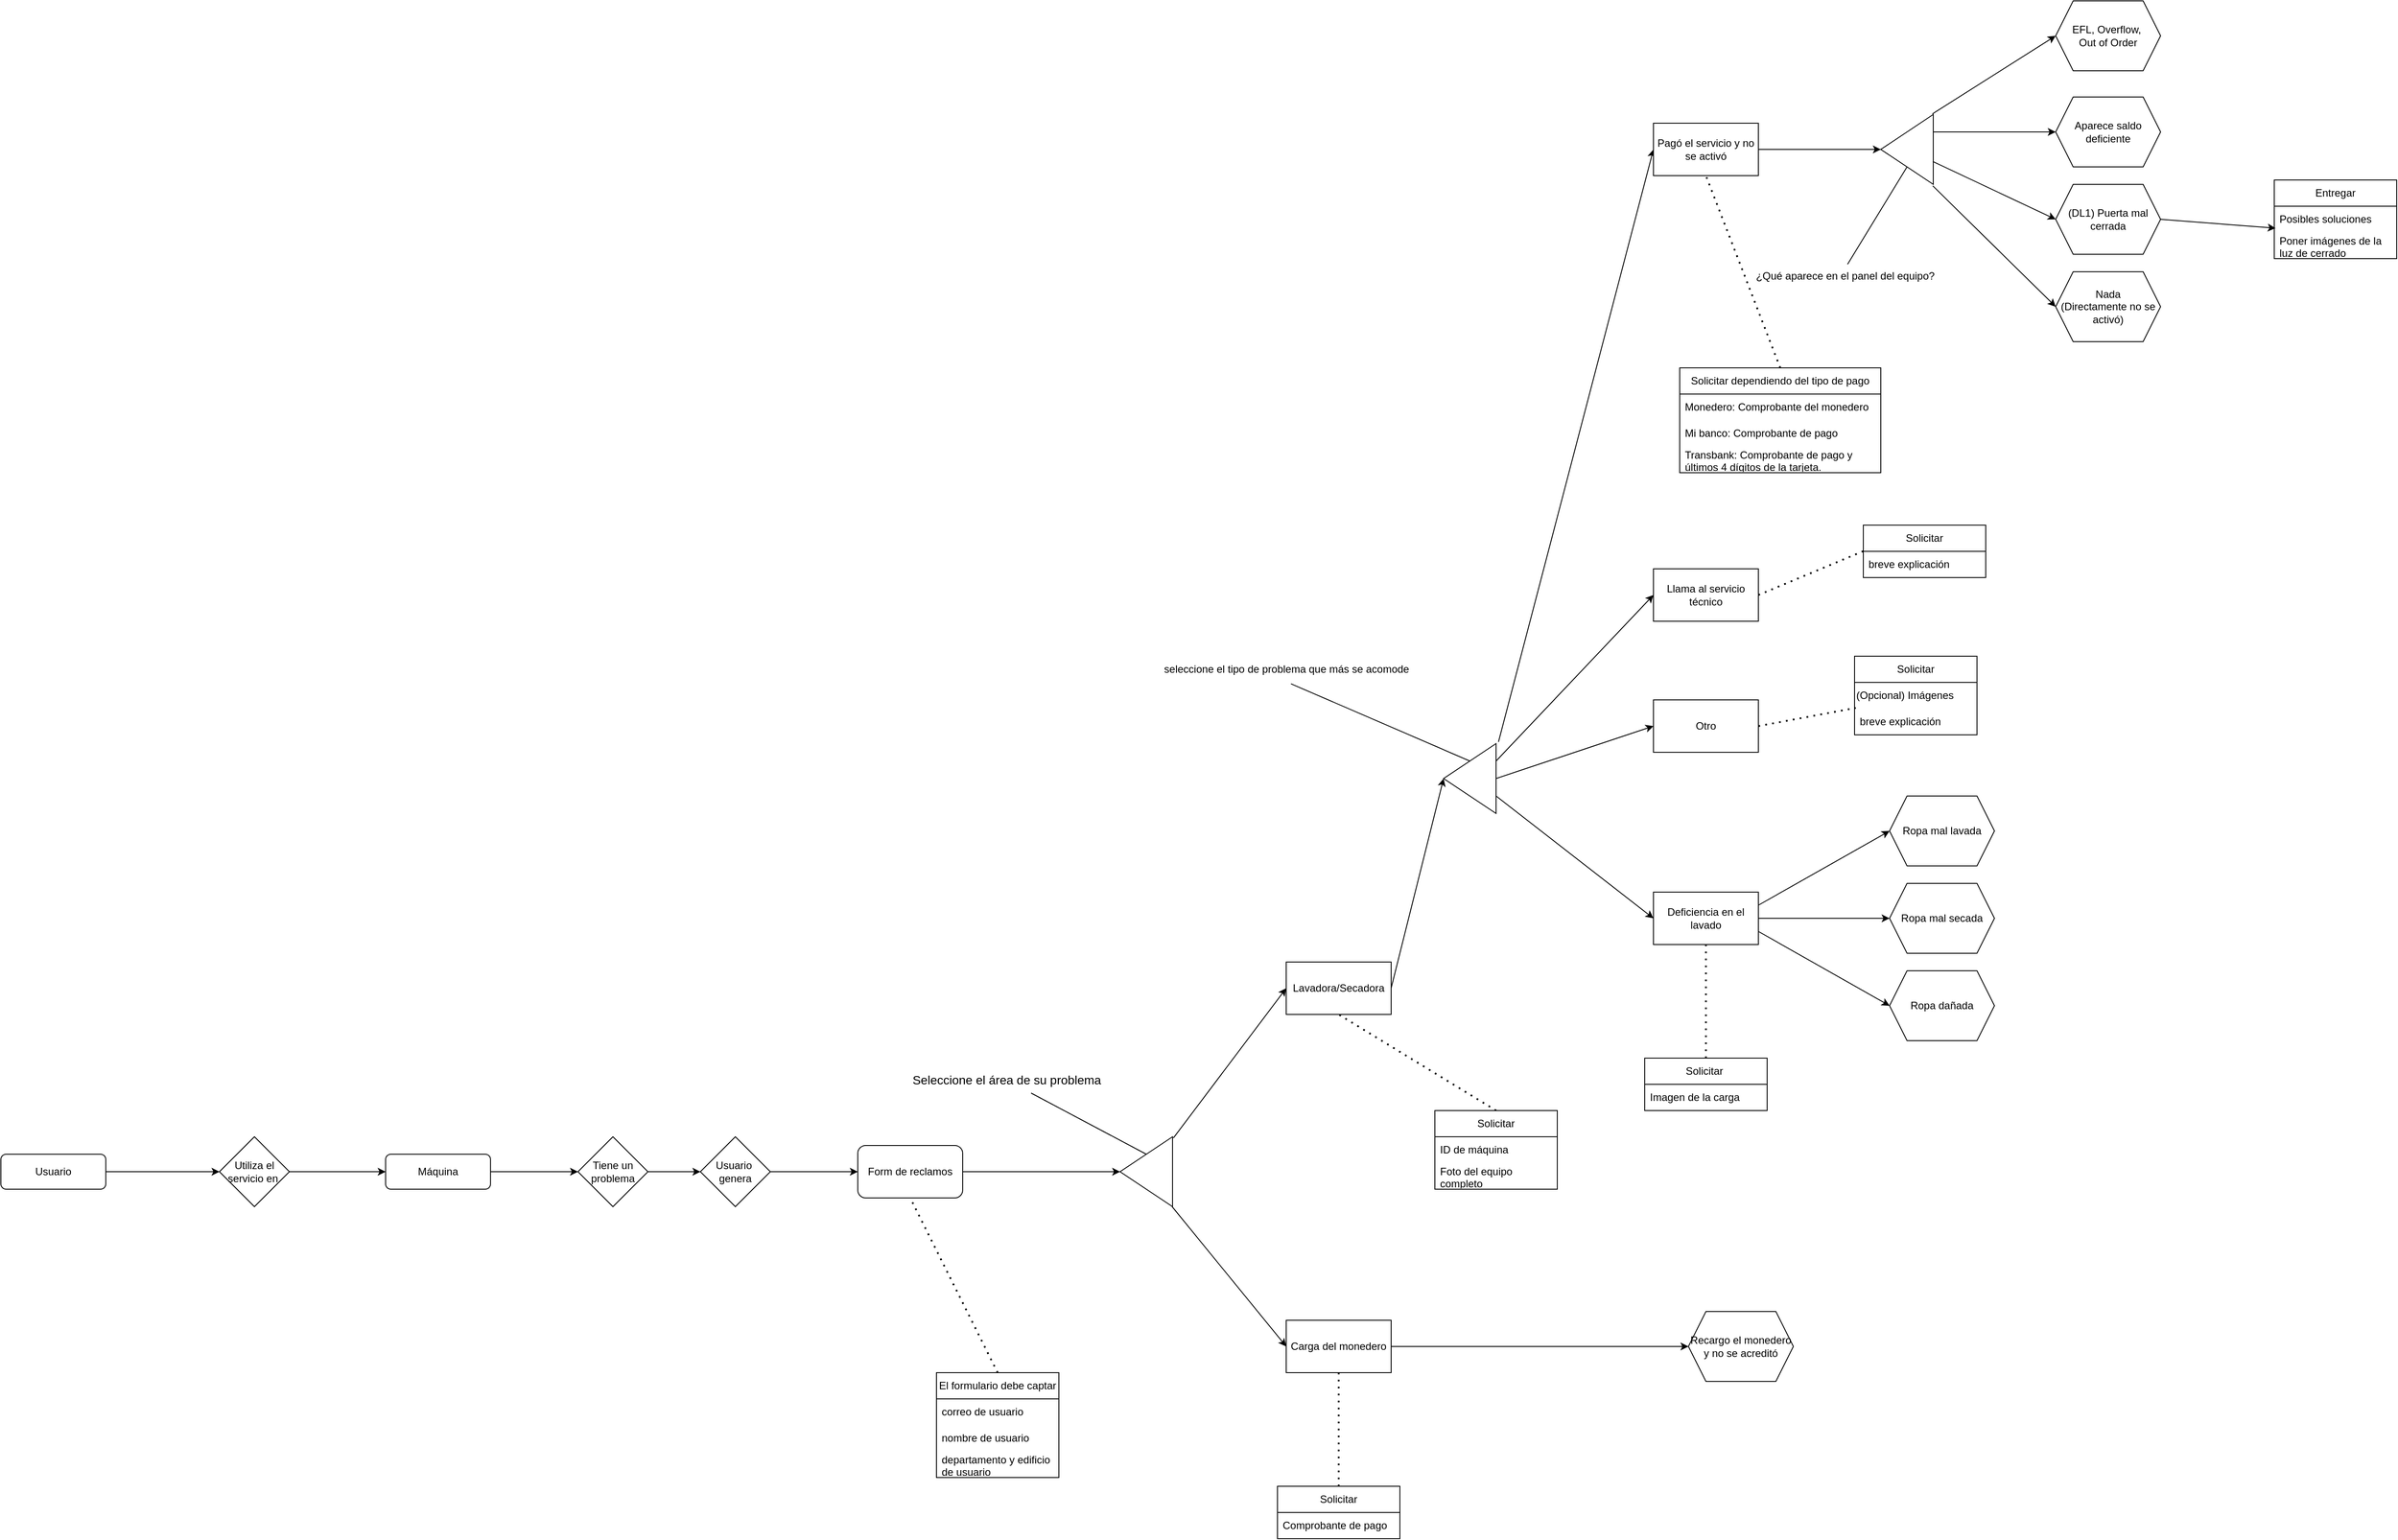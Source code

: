 <mxfile version="26.2.14">
  <diagram id="C5RBs43oDa-KdzZeNtuy" name="Page-1">
    <mxGraphModel dx="4583" dy="2933" grid="1" gridSize="10" guides="1" tooltips="1" connect="1" arrows="1" fold="1" page="1" pageScale="1" pageWidth="827" pageHeight="1169" math="0" shadow="0">
      <root>
        <mxCell id="WIyWlLk6GJQsqaUBKTNV-0" />
        <mxCell id="WIyWlLk6GJQsqaUBKTNV-1" parent="WIyWlLk6GJQsqaUBKTNV-0" />
        <mxCell id="WIyWlLk6GJQsqaUBKTNV-11" value="Usuario" style="rounded=1;whiteSpace=wrap;html=1;fontSize=12;glass=0;strokeWidth=1;shadow=0;" parent="WIyWlLk6GJQsqaUBKTNV-1" vertex="1">
          <mxGeometry x="-170" y="240" width="120" height="40" as="geometry" />
        </mxCell>
        <mxCell id="WIyWlLk6GJQsqaUBKTNV-12" value="Máquina" style="rounded=1;whiteSpace=wrap;html=1;fontSize=12;glass=0;strokeWidth=1;shadow=0;" parent="WIyWlLk6GJQsqaUBKTNV-1" vertex="1">
          <mxGeometry x="270" y="240" width="120" height="40" as="geometry" />
        </mxCell>
        <mxCell id="FrTbWwykCVP7QRdR1TdX-0" value="" style="endArrow=classic;html=1;rounded=0;exitX=1;exitY=0.5;exitDx=0;exitDy=0;entryX=0;entryY=0.5;entryDx=0;entryDy=0;" edge="1" parent="WIyWlLk6GJQsqaUBKTNV-1" source="WIyWlLk6GJQsqaUBKTNV-11" target="FrTbWwykCVP7QRdR1TdX-1">
          <mxGeometry width="50" height="50" relative="1" as="geometry">
            <mxPoint x="20" y="330" as="sourcePoint" />
            <mxPoint x="80" y="260" as="targetPoint" />
          </mxGeometry>
        </mxCell>
        <mxCell id="FrTbWwykCVP7QRdR1TdX-1" value="Utiliza el servicio en&amp;nbsp;" style="rhombus;whiteSpace=wrap;html=1;" vertex="1" parent="WIyWlLk6GJQsqaUBKTNV-1">
          <mxGeometry x="80" y="220" width="80" height="80" as="geometry" />
        </mxCell>
        <mxCell id="FrTbWwykCVP7QRdR1TdX-2" value="" style="endArrow=classic;html=1;rounded=0;entryX=0;entryY=0.5;entryDx=0;entryDy=0;exitX=1;exitY=0.5;exitDx=0;exitDy=0;" edge="1" parent="WIyWlLk6GJQsqaUBKTNV-1" source="FrTbWwykCVP7QRdR1TdX-1" target="WIyWlLk6GJQsqaUBKTNV-12">
          <mxGeometry width="50" height="50" relative="1" as="geometry">
            <mxPoint x="170" y="390" as="sourcePoint" />
            <mxPoint x="220" y="340" as="targetPoint" />
          </mxGeometry>
        </mxCell>
        <mxCell id="FrTbWwykCVP7QRdR1TdX-3" value="" style="endArrow=classic;html=1;rounded=0;exitX=1;exitY=0.5;exitDx=0;exitDy=0;" edge="1" parent="WIyWlLk6GJQsqaUBKTNV-1" source="WIyWlLk6GJQsqaUBKTNV-12" target="FrTbWwykCVP7QRdR1TdX-4">
          <mxGeometry width="50" height="50" relative="1" as="geometry">
            <mxPoint x="480" y="310" as="sourcePoint" />
            <mxPoint x="530" y="260" as="targetPoint" />
          </mxGeometry>
        </mxCell>
        <mxCell id="FrTbWwykCVP7QRdR1TdX-4" value="Tiene un problema" style="rhombus;whiteSpace=wrap;html=1;" vertex="1" parent="WIyWlLk6GJQsqaUBKTNV-1">
          <mxGeometry x="490" y="220" width="80" height="80" as="geometry" />
        </mxCell>
        <mxCell id="FrTbWwykCVP7QRdR1TdX-5" value="" style="endArrow=classic;html=1;rounded=0;exitX=1;exitY=0.5;exitDx=0;exitDy=0;entryX=0;entryY=0.5;entryDx=0;entryDy=0;" edge="1" parent="WIyWlLk6GJQsqaUBKTNV-1" source="FrTbWwykCVP7QRdR1TdX-4" target="FrTbWwykCVP7QRdR1TdX-6">
          <mxGeometry width="50" height="50" relative="1" as="geometry">
            <mxPoint x="690" y="320" as="sourcePoint" />
            <mxPoint x="660" y="260" as="targetPoint" />
          </mxGeometry>
        </mxCell>
        <mxCell id="FrTbWwykCVP7QRdR1TdX-6" value="Usuario&amp;nbsp;&lt;br&gt;genera" style="rhombus;whiteSpace=wrap;html=1;" vertex="1" parent="WIyWlLk6GJQsqaUBKTNV-1">
          <mxGeometry x="630" y="220" width="80" height="80" as="geometry" />
        </mxCell>
        <mxCell id="FrTbWwykCVP7QRdR1TdX-7" value="Form de reclamos" style="rounded=1;whiteSpace=wrap;html=1;" vertex="1" parent="WIyWlLk6GJQsqaUBKTNV-1">
          <mxGeometry x="810" y="230" width="120" height="60" as="geometry" />
        </mxCell>
        <mxCell id="FrTbWwykCVP7QRdR1TdX-8" value="" style="endArrow=classic;html=1;rounded=0;entryX=0;entryY=0.5;entryDx=0;entryDy=0;exitX=1;exitY=0.5;exitDx=0;exitDy=0;" edge="1" parent="WIyWlLk6GJQsqaUBKTNV-1" source="FrTbWwykCVP7QRdR1TdX-6" target="FrTbWwykCVP7QRdR1TdX-7">
          <mxGeometry width="50" height="50" relative="1" as="geometry">
            <mxPoint x="680" y="400" as="sourcePoint" />
            <mxPoint x="730" y="350" as="targetPoint" />
          </mxGeometry>
        </mxCell>
        <mxCell id="FrTbWwykCVP7QRdR1TdX-11" value="" style="triangle;whiteSpace=wrap;html=1;rotation=-180;" vertex="1" parent="WIyWlLk6GJQsqaUBKTNV-1">
          <mxGeometry x="1480" y="-230" width="60" height="80" as="geometry" />
        </mxCell>
        <mxCell id="FrTbWwykCVP7QRdR1TdX-12" value="" style="endArrow=classic;html=1;rounded=0;exitX=1;exitY=0.5;exitDx=0;exitDy=0;entryX=1;entryY=0.5;entryDx=0;entryDy=0;" edge="1" parent="WIyWlLk6GJQsqaUBKTNV-1" source="FrTbWwykCVP7QRdR1TdX-7" target="FrTbWwykCVP7QRdR1TdX-43">
          <mxGeometry width="50" height="50" relative="1" as="geometry">
            <mxPoint x="880" y="390" as="sourcePoint" />
            <mxPoint x="1090" y="260" as="targetPoint" />
          </mxGeometry>
        </mxCell>
        <mxCell id="FrTbWwykCVP7QRdR1TdX-13" value="" style="endArrow=classic;html=1;rounded=0;exitX=-0.046;exitY=1.024;exitDx=0;exitDy=0;exitPerimeter=0;entryX=0;entryY=0.5;entryDx=0;entryDy=0;" edge="1" parent="WIyWlLk6GJQsqaUBKTNV-1" source="FrTbWwykCVP7QRdR1TdX-11" target="FrTbWwykCVP7QRdR1TdX-14">
          <mxGeometry width="50" height="50" relative="1" as="geometry">
            <mxPoint x="1570" y="-250" as="sourcePoint" />
            <mxPoint x="1740" y="-500" as="targetPoint" />
          </mxGeometry>
        </mxCell>
        <mxCell id="FrTbWwykCVP7QRdR1TdX-14" value="Pagó el servicio y no se activó" style="rounded=0;whiteSpace=wrap;html=1;" vertex="1" parent="WIyWlLk6GJQsqaUBKTNV-1">
          <mxGeometry x="1720" y="-940" width="120" height="60" as="geometry" />
        </mxCell>
        <mxCell id="FrTbWwykCVP7QRdR1TdX-15" value="Carga del monedero" style="rounded=0;whiteSpace=wrap;html=1;" vertex="1" parent="WIyWlLk6GJQsqaUBKTNV-1">
          <mxGeometry x="1300" y="430" width="120" height="60" as="geometry" />
        </mxCell>
        <mxCell id="FrTbWwykCVP7QRdR1TdX-16" value="Llama al servicio técnico" style="rounded=0;whiteSpace=wrap;html=1;" vertex="1" parent="WIyWlLk6GJQsqaUBKTNV-1">
          <mxGeometry x="1720" y="-430" width="120" height="60" as="geometry" />
        </mxCell>
        <mxCell id="FrTbWwykCVP7QRdR1TdX-17" value="Deficiencia en el lavado" style="rounded=0;whiteSpace=wrap;html=1;" vertex="1" parent="WIyWlLk6GJQsqaUBKTNV-1">
          <mxGeometry x="1720" y="-60" width="120" height="60" as="geometry" />
        </mxCell>
        <mxCell id="FrTbWwykCVP7QRdR1TdX-20" value="" style="endArrow=classic;html=1;rounded=0;exitX=0;exitY=0.25;exitDx=0;exitDy=0;entryX=0;entryY=0.5;entryDx=0;entryDy=0;" edge="1" parent="WIyWlLk6GJQsqaUBKTNV-1" source="FrTbWwykCVP7QRdR1TdX-11" target="FrTbWwykCVP7QRdR1TdX-17">
          <mxGeometry width="50" height="50" relative="1" as="geometry">
            <mxPoint x="1610" y="-90" as="sourcePoint" />
            <mxPoint x="1660" y="-140" as="targetPoint" />
          </mxGeometry>
        </mxCell>
        <mxCell id="FrTbWwykCVP7QRdR1TdX-21" value="" style="endArrow=classic;html=1;rounded=0;exitX=0;exitY=0.75;exitDx=0;exitDy=0;entryX=0;entryY=0.5;entryDx=0;entryDy=0;" edge="1" parent="WIyWlLk6GJQsqaUBKTNV-1" source="FrTbWwykCVP7QRdR1TdX-11" target="FrTbWwykCVP7QRdR1TdX-16">
          <mxGeometry width="50" height="50" relative="1" as="geometry">
            <mxPoint x="1560" y="-170" as="sourcePoint" />
            <mxPoint x="1610" y="-220" as="targetPoint" />
          </mxGeometry>
        </mxCell>
        <mxCell id="FrTbWwykCVP7QRdR1TdX-22" value="" style="endArrow=classic;html=1;rounded=0;exitX=0.008;exitY=0;exitDx=0;exitDy=0;entryX=0;entryY=0.5;entryDx=0;entryDy=0;exitPerimeter=0;" edge="1" parent="WIyWlLk6GJQsqaUBKTNV-1" source="FrTbWwykCVP7QRdR1TdX-43" target="FrTbWwykCVP7QRdR1TdX-15">
          <mxGeometry width="50" height="50" relative="1" as="geometry">
            <mxPoint x="1550" y="-150" as="sourcePoint" />
            <mxPoint x="1600" y="-200" as="targetPoint" />
          </mxGeometry>
        </mxCell>
        <mxCell id="FrTbWwykCVP7QRdR1TdX-24" value="EFL, Overflow,&amp;nbsp;&lt;div&gt;Out of Order&lt;/div&gt;" style="shape=hexagon;perimeter=hexagonPerimeter2;whiteSpace=wrap;html=1;fixedSize=1;" vertex="1" parent="WIyWlLk6GJQsqaUBKTNV-1">
          <mxGeometry x="2180" y="-1080" width="120" height="80" as="geometry" />
        </mxCell>
        <mxCell id="FrTbWwykCVP7QRdR1TdX-25" value="" style="endArrow=classic;html=1;rounded=0;exitX=1;exitY=0.5;exitDx=0;exitDy=0;" edge="1" parent="WIyWlLk6GJQsqaUBKTNV-1" source="FrTbWwykCVP7QRdR1TdX-14">
          <mxGeometry width="50" height="50" relative="1" as="geometry">
            <mxPoint x="1990" y="-860" as="sourcePoint" />
            <mxPoint x="1980" y="-910" as="targetPoint" />
          </mxGeometry>
        </mxCell>
        <mxCell id="FrTbWwykCVP7QRdR1TdX-26" value="" style="triangle;whiteSpace=wrap;html=1;rotation=-180;direction=east;" vertex="1" parent="WIyWlLk6GJQsqaUBKTNV-1">
          <mxGeometry x="1980" y="-950" width="60" height="80" as="geometry" />
        </mxCell>
        <mxCell id="FrTbWwykCVP7QRdR1TdX-27" value="" style="endArrow=classic;html=1;rounded=0;exitX=0.017;exitY=1.008;exitDx=0;exitDy=0;exitPerimeter=0;entryX=0;entryY=0.5;entryDx=0;entryDy=0;" edge="1" parent="WIyWlLk6GJQsqaUBKTNV-1" source="FrTbWwykCVP7QRdR1TdX-26" target="FrTbWwykCVP7QRdR1TdX-24">
          <mxGeometry width="50" height="50" relative="1" as="geometry">
            <mxPoint x="2140" y="-820" as="sourcePoint" />
            <mxPoint x="2190" y="-870" as="targetPoint" />
          </mxGeometry>
        </mxCell>
        <mxCell id="FrTbWwykCVP7QRdR1TdX-28" value="Aparece saldo deficiente" style="shape=hexagon;perimeter=hexagonPerimeter2;whiteSpace=wrap;html=1;fixedSize=1;" vertex="1" parent="WIyWlLk6GJQsqaUBKTNV-1">
          <mxGeometry x="2180" y="-970" width="120" height="80" as="geometry" />
        </mxCell>
        <mxCell id="FrTbWwykCVP7QRdR1TdX-29" value="" style="endArrow=classic;html=1;rounded=0;exitX=0;exitY=0.75;exitDx=0;exitDy=0;entryX=0;entryY=0.5;entryDx=0;entryDy=0;" edge="1" parent="WIyWlLk6GJQsqaUBKTNV-1" source="FrTbWwykCVP7QRdR1TdX-26" target="FrTbWwykCVP7QRdR1TdX-28">
          <mxGeometry width="50" height="50" relative="1" as="geometry">
            <mxPoint x="2120" y="-790" as="sourcePoint" />
            <mxPoint x="2170" y="-840" as="targetPoint" />
          </mxGeometry>
        </mxCell>
        <mxCell id="FrTbWwykCVP7QRdR1TdX-30" value="Nada&lt;br&gt;(Directamente no se activó)" style="shape=hexagon;perimeter=hexagonPerimeter2;whiteSpace=wrap;html=1;fixedSize=1;" vertex="1" parent="WIyWlLk6GJQsqaUBKTNV-1">
          <mxGeometry x="2180" y="-770" width="120" height="80" as="geometry" />
        </mxCell>
        <mxCell id="FrTbWwykCVP7QRdR1TdX-31" value="" style="endArrow=classic;html=1;rounded=0;entryX=0;entryY=0.5;entryDx=0;entryDy=0;exitX=0.009;exitY=-0.021;exitDx=0;exitDy=0;exitPerimeter=0;" edge="1" parent="WIyWlLk6GJQsqaUBKTNV-1" source="FrTbWwykCVP7QRdR1TdX-26" target="FrTbWwykCVP7QRdR1TdX-30">
          <mxGeometry width="50" height="50" relative="1" as="geometry">
            <mxPoint x="2160" y="-670" as="sourcePoint" />
            <mxPoint x="2210" y="-720" as="targetPoint" />
          </mxGeometry>
        </mxCell>
        <mxCell id="FrTbWwykCVP7QRdR1TdX-32" value="(DL1) Puerta mal cerrada" style="shape=hexagon;perimeter=hexagonPerimeter2;whiteSpace=wrap;html=1;fixedSize=1;" vertex="1" parent="WIyWlLk6GJQsqaUBKTNV-1">
          <mxGeometry x="2180" y="-870" width="120" height="80" as="geometry" />
        </mxCell>
        <mxCell id="FrTbWwykCVP7QRdR1TdX-33" value="" style="endArrow=classic;html=1;rounded=0;exitX=0.009;exitY=0.327;exitDx=0;exitDy=0;exitPerimeter=0;entryX=0;entryY=0.5;entryDx=0;entryDy=0;" edge="1" parent="WIyWlLk6GJQsqaUBKTNV-1" source="FrTbWwykCVP7QRdR1TdX-26" target="FrTbWwykCVP7QRdR1TdX-32">
          <mxGeometry width="50" height="50" relative="1" as="geometry">
            <mxPoint x="2470" y="-790" as="sourcePoint" />
            <mxPoint x="2520" y="-840" as="targetPoint" />
          </mxGeometry>
        </mxCell>
        <mxCell id="FrTbWwykCVP7QRdR1TdX-34" value="¿Qué aparece en el panel del equipo?" style="text;html=1;align=center;verticalAlign=middle;resizable=0;points=[];autosize=1;strokeColor=none;fillColor=none;" vertex="1" parent="WIyWlLk6GJQsqaUBKTNV-1">
          <mxGeometry x="1824" y="-780" width="230" height="30" as="geometry" />
        </mxCell>
        <mxCell id="FrTbWwykCVP7QRdR1TdX-35" value="" style="endArrow=none;html=1;rounded=0;entryX=0.5;entryY=0;entryDx=0;entryDy=0;exitX=0.513;exitY=0.049;exitDx=0;exitDy=0;exitPerimeter=0;" edge="1" parent="WIyWlLk6GJQsqaUBKTNV-1" source="FrTbWwykCVP7QRdR1TdX-34" target="FrTbWwykCVP7QRdR1TdX-26">
          <mxGeometry width="50" height="50" relative="1" as="geometry">
            <mxPoint x="1920" y="-780" as="sourcePoint" />
            <mxPoint x="1970" y="-830" as="targetPoint" />
          </mxGeometry>
        </mxCell>
        <mxCell id="FrTbWwykCVP7QRdR1TdX-43" value="" style="triangle;whiteSpace=wrap;html=1;rotation=-180;" vertex="1" parent="WIyWlLk6GJQsqaUBKTNV-1">
          <mxGeometry x="1110" y="220" width="60" height="80" as="geometry" />
        </mxCell>
        <mxCell id="FrTbWwykCVP7QRdR1TdX-47" value="&lt;font style=&quot;font-size: 14px;&quot;&gt;Seleccione el área de su problema&lt;/font&gt;" style="text;html=1;align=center;verticalAlign=middle;resizable=0;points=[];autosize=1;strokeColor=none;fillColor=none;" vertex="1" parent="WIyWlLk6GJQsqaUBKTNV-1">
          <mxGeometry x="860" y="140" width="240" height="30" as="geometry" />
        </mxCell>
        <mxCell id="FrTbWwykCVP7QRdR1TdX-48" value="" style="endArrow=none;html=1;rounded=0;entryX=0.5;entryY=1;entryDx=0;entryDy=0;" edge="1" parent="WIyWlLk6GJQsqaUBKTNV-1" source="FrTbWwykCVP7QRdR1TdX-47" target="FrTbWwykCVP7QRdR1TdX-43">
          <mxGeometry width="50" height="50" relative="1" as="geometry">
            <mxPoint x="1140" y="390" as="sourcePoint" />
            <mxPoint x="1190" y="340" as="targetPoint" />
          </mxGeometry>
        </mxCell>
        <mxCell id="FrTbWwykCVP7QRdR1TdX-54" value="Recargo el monedero y no se acreditó" style="shape=hexagon;perimeter=hexagonPerimeter2;whiteSpace=wrap;html=1;fixedSize=1;" vertex="1" parent="WIyWlLk6GJQsqaUBKTNV-1">
          <mxGeometry x="1760" y="420" width="120" height="80" as="geometry" />
        </mxCell>
        <mxCell id="FrTbWwykCVP7QRdR1TdX-55" value="" style="endArrow=classic;html=1;rounded=0;entryX=0;entryY=0.5;entryDx=0;entryDy=0;exitX=1;exitY=0.5;exitDx=0;exitDy=0;" edge="1" parent="WIyWlLk6GJQsqaUBKTNV-1" source="FrTbWwykCVP7QRdR1TdX-15" target="FrTbWwykCVP7QRdR1TdX-54">
          <mxGeometry width="50" height="50" relative="1" as="geometry">
            <mxPoint x="1490" y="520" as="sourcePoint" />
            <mxPoint x="1620" y="680" as="targetPoint" />
          </mxGeometry>
        </mxCell>
        <mxCell id="FrTbWwykCVP7QRdR1TdX-57" value="Lavadora/Secadora" style="rounded=0;whiteSpace=wrap;html=1;" vertex="1" parent="WIyWlLk6GJQsqaUBKTNV-1">
          <mxGeometry x="1300" y="20" width="120" height="60" as="geometry" />
        </mxCell>
        <mxCell id="FrTbWwykCVP7QRdR1TdX-58" value="" style="endArrow=classic;html=1;rounded=0;exitX=-0.016;exitY=0.982;exitDx=0;exitDy=0;exitPerimeter=0;entryX=0;entryY=0.5;entryDx=0;entryDy=0;" edge="1" parent="WIyWlLk6GJQsqaUBKTNV-1" source="FrTbWwykCVP7QRdR1TdX-43" target="FrTbWwykCVP7QRdR1TdX-57">
          <mxGeometry width="50" height="50" relative="1" as="geometry">
            <mxPoint x="1870" y="-60" as="sourcePoint" />
            <mxPoint x="1920" y="-110" as="targetPoint" />
          </mxGeometry>
        </mxCell>
        <mxCell id="FrTbWwykCVP7QRdR1TdX-59" value="" style="endArrow=classic;html=1;rounded=0;exitX=1;exitY=0.5;exitDx=0;exitDy=0;entryX=1;entryY=0.5;entryDx=0;entryDy=0;" edge="1" parent="WIyWlLk6GJQsqaUBKTNV-1" source="FrTbWwykCVP7QRdR1TdX-57" target="FrTbWwykCVP7QRdR1TdX-11">
          <mxGeometry width="50" height="50" relative="1" as="geometry">
            <mxPoint x="1870" y="-60" as="sourcePoint" />
            <mxPoint x="1920" y="-110" as="targetPoint" />
          </mxGeometry>
        </mxCell>
        <mxCell id="FrTbWwykCVP7QRdR1TdX-64" value="Solicitar dependiendo del tipo de pago" style="swimlane;fontStyle=0;childLayout=stackLayout;horizontal=1;startSize=30;horizontalStack=0;resizeParent=1;resizeParentMax=0;resizeLast=0;collapsible=1;marginBottom=0;whiteSpace=wrap;html=1;" vertex="1" parent="WIyWlLk6GJQsqaUBKTNV-1">
          <mxGeometry x="1750" y="-660" width="230" height="120" as="geometry" />
        </mxCell>
        <mxCell id="FrTbWwykCVP7QRdR1TdX-65" value="Monedero: Comprobante del monedero" style="text;strokeColor=none;fillColor=none;align=left;verticalAlign=middle;spacingLeft=4;spacingRight=4;overflow=hidden;points=[[0,0.5],[1,0.5]];portConstraint=eastwest;rotatable=0;whiteSpace=wrap;html=1;" vertex="1" parent="FrTbWwykCVP7QRdR1TdX-64">
          <mxGeometry y="30" width="230" height="30" as="geometry" />
        </mxCell>
        <mxCell id="FrTbWwykCVP7QRdR1TdX-66" value="Mi banco: Comprobante de pago" style="text;strokeColor=none;fillColor=none;align=left;verticalAlign=middle;spacingLeft=4;spacingRight=4;overflow=hidden;points=[[0,0.5],[1,0.5]];portConstraint=eastwest;rotatable=0;whiteSpace=wrap;html=1;" vertex="1" parent="FrTbWwykCVP7QRdR1TdX-64">
          <mxGeometry y="60" width="230" height="30" as="geometry" />
        </mxCell>
        <mxCell id="FrTbWwykCVP7QRdR1TdX-67" value="Transbank: Comprobante de pago y últimos 4 dígitos de la tarjeta." style="text;strokeColor=none;fillColor=none;align=left;verticalAlign=middle;spacingLeft=4;spacingRight=4;overflow=hidden;points=[[0,0.5],[1,0.5]];portConstraint=eastwest;rotatable=0;whiteSpace=wrap;html=1;" vertex="1" parent="FrTbWwykCVP7QRdR1TdX-64">
          <mxGeometry y="90" width="230" height="30" as="geometry" />
        </mxCell>
        <mxCell id="FrTbWwykCVP7QRdR1TdX-68" value="" style="endArrow=none;dashed=1;html=1;dashPattern=1 3;strokeWidth=2;rounded=0;entryX=0.5;entryY=1;entryDx=0;entryDy=0;exitX=0.5;exitY=0;exitDx=0;exitDy=0;" edge="1" parent="WIyWlLk6GJQsqaUBKTNV-1" source="FrTbWwykCVP7QRdR1TdX-64" target="FrTbWwykCVP7QRdR1TdX-14">
          <mxGeometry width="50" height="50" relative="1" as="geometry">
            <mxPoint x="1790" y="-670" as="sourcePoint" />
            <mxPoint x="1840" y="-720" as="targetPoint" />
          </mxGeometry>
        </mxCell>
        <mxCell id="FrTbWwykCVP7QRdR1TdX-69" value="Solicitar" style="swimlane;fontStyle=0;childLayout=stackLayout;horizontal=1;startSize=30;horizontalStack=0;resizeParent=1;resizeParentMax=0;resizeLast=0;collapsible=1;marginBottom=0;whiteSpace=wrap;html=1;" vertex="1" parent="WIyWlLk6GJQsqaUBKTNV-1">
          <mxGeometry x="1470" y="190" width="140" height="90" as="geometry" />
        </mxCell>
        <mxCell id="FrTbWwykCVP7QRdR1TdX-70" value="ID de máquina" style="text;strokeColor=none;fillColor=none;align=left;verticalAlign=middle;spacingLeft=4;spacingRight=4;overflow=hidden;points=[[0,0.5],[1,0.5]];portConstraint=eastwest;rotatable=0;whiteSpace=wrap;html=1;" vertex="1" parent="FrTbWwykCVP7QRdR1TdX-69">
          <mxGeometry y="30" width="140" height="30" as="geometry" />
        </mxCell>
        <mxCell id="FrTbWwykCVP7QRdR1TdX-71" value="Foto del equipo completo" style="text;strokeColor=none;fillColor=none;align=left;verticalAlign=middle;spacingLeft=4;spacingRight=4;overflow=hidden;points=[[0,0.5],[1,0.5]];portConstraint=eastwest;rotatable=0;whiteSpace=wrap;html=1;" vertex="1" parent="FrTbWwykCVP7QRdR1TdX-69">
          <mxGeometry y="60" width="140" height="30" as="geometry" />
        </mxCell>
        <mxCell id="FrTbWwykCVP7QRdR1TdX-73" value="" style="endArrow=none;dashed=1;html=1;dashPattern=1 3;strokeWidth=2;rounded=0;entryX=0.5;entryY=1;entryDx=0;entryDy=0;exitX=0.5;exitY=0;exitDx=0;exitDy=0;" edge="1" parent="WIyWlLk6GJQsqaUBKTNV-1" source="FrTbWwykCVP7QRdR1TdX-69" target="FrTbWwykCVP7QRdR1TdX-57">
          <mxGeometry width="50" height="50" relative="1" as="geometry">
            <mxPoint x="1340" y="230" as="sourcePoint" />
            <mxPoint x="1390" y="180" as="targetPoint" />
          </mxGeometry>
        </mxCell>
        <mxCell id="FrTbWwykCVP7QRdR1TdX-74" value="El formulario debe captar" style="swimlane;fontStyle=0;childLayout=stackLayout;horizontal=1;startSize=30;horizontalStack=0;resizeParent=1;resizeParentMax=0;resizeLast=0;collapsible=1;marginBottom=0;whiteSpace=wrap;html=1;" vertex="1" parent="WIyWlLk6GJQsqaUBKTNV-1">
          <mxGeometry x="900" y="490" width="140" height="120" as="geometry" />
        </mxCell>
        <mxCell id="FrTbWwykCVP7QRdR1TdX-75" value="correo de usuario" style="text;strokeColor=none;fillColor=none;align=left;verticalAlign=middle;spacingLeft=4;spacingRight=4;overflow=hidden;points=[[0,0.5],[1,0.5]];portConstraint=eastwest;rotatable=0;whiteSpace=wrap;html=1;" vertex="1" parent="FrTbWwykCVP7QRdR1TdX-74">
          <mxGeometry y="30" width="140" height="30" as="geometry" />
        </mxCell>
        <mxCell id="FrTbWwykCVP7QRdR1TdX-76" value="nombre de usuario" style="text;strokeColor=none;fillColor=none;align=left;verticalAlign=middle;spacingLeft=4;spacingRight=4;overflow=hidden;points=[[0,0.5],[1,0.5]];portConstraint=eastwest;rotatable=0;whiteSpace=wrap;html=1;" vertex="1" parent="FrTbWwykCVP7QRdR1TdX-74">
          <mxGeometry y="60" width="140" height="30" as="geometry" />
        </mxCell>
        <mxCell id="FrTbWwykCVP7QRdR1TdX-77" value="departamento y edificio de usuario" style="text;strokeColor=none;fillColor=none;align=left;verticalAlign=middle;spacingLeft=4;spacingRight=4;overflow=hidden;points=[[0,0.5],[1,0.5]];portConstraint=eastwest;rotatable=0;whiteSpace=wrap;html=1;" vertex="1" parent="FrTbWwykCVP7QRdR1TdX-74">
          <mxGeometry y="90" width="140" height="30" as="geometry" />
        </mxCell>
        <mxCell id="FrTbWwykCVP7QRdR1TdX-78" value="" style="endArrow=none;dashed=1;html=1;dashPattern=1 3;strokeWidth=2;rounded=0;entryX=0.5;entryY=1;entryDx=0;entryDy=0;exitX=0.5;exitY=0;exitDx=0;exitDy=0;" edge="1" parent="WIyWlLk6GJQsqaUBKTNV-1" source="FrTbWwykCVP7QRdR1TdX-74" target="FrTbWwykCVP7QRdR1TdX-7">
          <mxGeometry width="50" height="50" relative="1" as="geometry">
            <mxPoint x="940" y="450" as="sourcePoint" />
            <mxPoint x="990" y="400" as="targetPoint" />
          </mxGeometry>
        </mxCell>
        <mxCell id="FrTbWwykCVP7QRdR1TdX-79" value="Solicitar" style="swimlane;fontStyle=0;childLayout=stackLayout;horizontal=1;startSize=30;horizontalStack=0;resizeParent=1;resizeParentMax=0;resizeLast=0;collapsible=1;marginBottom=0;whiteSpace=wrap;html=1;" vertex="1" parent="WIyWlLk6GJQsqaUBKTNV-1">
          <mxGeometry x="1960" y="-480" width="140" height="60" as="geometry" />
        </mxCell>
        <mxCell id="FrTbWwykCVP7QRdR1TdX-80" value="breve explicación" style="text;strokeColor=none;fillColor=none;align=left;verticalAlign=middle;spacingLeft=4;spacingRight=4;overflow=hidden;points=[[0,0.5],[1,0.5]];portConstraint=eastwest;rotatable=0;whiteSpace=wrap;html=1;" vertex="1" parent="FrTbWwykCVP7QRdR1TdX-79">
          <mxGeometry y="30" width="140" height="30" as="geometry" />
        </mxCell>
        <mxCell id="FrTbWwykCVP7QRdR1TdX-83" value="" style="endArrow=none;dashed=1;html=1;dashPattern=1 3;strokeWidth=2;rounded=0;entryX=0.01;entryY=-0.027;entryDx=0;entryDy=0;entryPerimeter=0;exitX=1;exitY=0.5;exitDx=0;exitDy=0;" edge="1" parent="WIyWlLk6GJQsqaUBKTNV-1" source="FrTbWwykCVP7QRdR1TdX-16" target="FrTbWwykCVP7QRdR1TdX-80">
          <mxGeometry width="50" height="50" relative="1" as="geometry">
            <mxPoint x="1920" y="-190" as="sourcePoint" />
            <mxPoint x="1970" y="-240" as="targetPoint" />
          </mxGeometry>
        </mxCell>
        <mxCell id="FrTbWwykCVP7QRdR1TdX-84" value="Ropa mal lavada" style="shape=hexagon;perimeter=hexagonPerimeter2;whiteSpace=wrap;html=1;fixedSize=1;" vertex="1" parent="WIyWlLk6GJQsqaUBKTNV-1">
          <mxGeometry x="1990" y="-170" width="120" height="80" as="geometry" />
        </mxCell>
        <mxCell id="FrTbWwykCVP7QRdR1TdX-85" value="Ropa mal secada" style="shape=hexagon;perimeter=hexagonPerimeter2;whiteSpace=wrap;html=1;fixedSize=1;" vertex="1" parent="WIyWlLk6GJQsqaUBKTNV-1">
          <mxGeometry x="1990" y="-70" width="120" height="80" as="geometry" />
        </mxCell>
        <mxCell id="FrTbWwykCVP7QRdR1TdX-86" value="Ropa dañada" style="shape=hexagon;perimeter=hexagonPerimeter2;whiteSpace=wrap;html=1;fixedSize=1;" vertex="1" parent="WIyWlLk6GJQsqaUBKTNV-1">
          <mxGeometry x="1990" y="30" width="120" height="80" as="geometry" />
        </mxCell>
        <mxCell id="FrTbWwykCVP7QRdR1TdX-87" value="" style="endArrow=classic;html=1;rounded=0;entryX=0;entryY=0.5;entryDx=0;entryDy=0;exitX=1;exitY=0.25;exitDx=0;exitDy=0;" edge="1" parent="WIyWlLk6GJQsqaUBKTNV-1" source="FrTbWwykCVP7QRdR1TdX-17" target="FrTbWwykCVP7QRdR1TdX-84">
          <mxGeometry width="50" height="50" relative="1" as="geometry">
            <mxPoint x="2110" y="120" as="sourcePoint" />
            <mxPoint x="2160" y="70" as="targetPoint" />
          </mxGeometry>
        </mxCell>
        <mxCell id="FrTbWwykCVP7QRdR1TdX-88" value="" style="endArrow=classic;html=1;rounded=0;entryX=0;entryY=0.5;entryDx=0;entryDy=0;exitX=1;exitY=0.5;exitDx=0;exitDy=0;" edge="1" parent="WIyWlLk6GJQsqaUBKTNV-1" source="FrTbWwykCVP7QRdR1TdX-17" target="FrTbWwykCVP7QRdR1TdX-85">
          <mxGeometry width="50" height="50" relative="1" as="geometry">
            <mxPoint x="2110" y="120" as="sourcePoint" />
            <mxPoint x="2160" y="70" as="targetPoint" />
          </mxGeometry>
        </mxCell>
        <mxCell id="FrTbWwykCVP7QRdR1TdX-89" value="" style="endArrow=classic;html=1;rounded=0;entryX=0;entryY=0.5;entryDx=0;entryDy=0;exitX=1;exitY=0.75;exitDx=0;exitDy=0;" edge="1" parent="WIyWlLk6GJQsqaUBKTNV-1" source="FrTbWwykCVP7QRdR1TdX-17" target="FrTbWwykCVP7QRdR1TdX-86">
          <mxGeometry width="50" height="50" relative="1" as="geometry">
            <mxPoint x="2110" y="120" as="sourcePoint" />
            <mxPoint x="2160" y="70" as="targetPoint" />
          </mxGeometry>
        </mxCell>
        <mxCell id="FrTbWwykCVP7QRdR1TdX-98" value="Solicitar" style="swimlane;fontStyle=0;childLayout=stackLayout;horizontal=1;startSize=30;horizontalStack=0;resizeParent=1;resizeParentMax=0;resizeLast=0;collapsible=1;marginBottom=0;whiteSpace=wrap;html=1;" vertex="1" parent="WIyWlLk6GJQsqaUBKTNV-1">
          <mxGeometry x="1290" y="620" width="140" height="60" as="geometry" />
        </mxCell>
        <mxCell id="FrTbWwykCVP7QRdR1TdX-99" value="Comprobante de pago" style="text;strokeColor=none;fillColor=none;align=left;verticalAlign=middle;spacingLeft=4;spacingRight=4;overflow=hidden;points=[[0,0.5],[1,0.5]];portConstraint=eastwest;rotatable=0;whiteSpace=wrap;html=1;" vertex="1" parent="FrTbWwykCVP7QRdR1TdX-98">
          <mxGeometry y="30" width="140" height="30" as="geometry" />
        </mxCell>
        <mxCell id="FrTbWwykCVP7QRdR1TdX-104" value="" style="endArrow=none;dashed=1;html=1;dashPattern=1 3;strokeWidth=2;rounded=0;exitX=0.5;exitY=1;exitDx=0;exitDy=0;entryX=0.5;entryY=0;entryDx=0;entryDy=0;" edge="1" parent="WIyWlLk6GJQsqaUBKTNV-1" source="FrTbWwykCVP7QRdR1TdX-15" target="FrTbWwykCVP7QRdR1TdX-98">
          <mxGeometry width="50" height="50" relative="1" as="geometry">
            <mxPoint x="2250" y="270" as="sourcePoint" />
            <mxPoint x="2300" y="220" as="targetPoint" />
          </mxGeometry>
        </mxCell>
        <mxCell id="FrTbWwykCVP7QRdR1TdX-105" value="Solicitar&amp;nbsp;" style="swimlane;fontStyle=0;childLayout=stackLayout;horizontal=1;startSize=30;horizontalStack=0;resizeParent=1;resizeParentMax=0;resizeLast=0;collapsible=1;marginBottom=0;whiteSpace=wrap;html=1;" vertex="1" parent="WIyWlLk6GJQsqaUBKTNV-1">
          <mxGeometry x="1710" y="130" width="140" height="60" as="geometry" />
        </mxCell>
        <mxCell id="FrTbWwykCVP7QRdR1TdX-106" value="Imagen de la carga" style="text;strokeColor=none;fillColor=none;align=left;verticalAlign=middle;spacingLeft=4;spacingRight=4;overflow=hidden;points=[[0,0.5],[1,0.5]];portConstraint=eastwest;rotatable=0;whiteSpace=wrap;html=1;" vertex="1" parent="FrTbWwykCVP7QRdR1TdX-105">
          <mxGeometry y="30" width="140" height="30" as="geometry" />
        </mxCell>
        <mxCell id="FrTbWwykCVP7QRdR1TdX-109" value="" style="endArrow=none;dashed=1;html=1;dashPattern=1 3;strokeWidth=2;rounded=0;entryX=0.5;entryY=1;entryDx=0;entryDy=0;exitX=0.5;exitY=0;exitDx=0;exitDy=0;" edge="1" parent="WIyWlLk6GJQsqaUBKTNV-1" source="FrTbWwykCVP7QRdR1TdX-105" target="FrTbWwykCVP7QRdR1TdX-17">
          <mxGeometry width="50" height="50" relative="1" as="geometry">
            <mxPoint x="1730" y="90" as="sourcePoint" />
            <mxPoint x="1780" y="40" as="targetPoint" />
          </mxGeometry>
        </mxCell>
        <mxCell id="FrTbWwykCVP7QRdR1TdX-111" value="seleccione el tipo de problema que más se acomode" style="text;html=1;align=center;verticalAlign=middle;resizable=0;points=[];autosize=1;strokeColor=none;fillColor=none;" vertex="1" parent="WIyWlLk6GJQsqaUBKTNV-1">
          <mxGeometry x="1150" y="-330" width="300" height="30" as="geometry" />
        </mxCell>
        <mxCell id="FrTbWwykCVP7QRdR1TdX-112" value="" style="endArrow=none;html=1;rounded=0;entryX=0.5;entryY=1;entryDx=0;entryDy=0;exitX=0.518;exitY=1.051;exitDx=0;exitDy=0;exitPerimeter=0;" edge="1" parent="WIyWlLk6GJQsqaUBKTNV-1" source="FrTbWwykCVP7QRdR1TdX-111" target="FrTbWwykCVP7QRdR1TdX-11">
          <mxGeometry width="50" height="50" relative="1" as="geometry">
            <mxPoint x="2150" y="-160" as="sourcePoint" />
            <mxPoint x="2200" y="-210" as="targetPoint" />
          </mxGeometry>
        </mxCell>
        <mxCell id="FrTbWwykCVP7QRdR1TdX-113" value="Otro" style="rounded=0;whiteSpace=wrap;html=1;" vertex="1" parent="WIyWlLk6GJQsqaUBKTNV-1">
          <mxGeometry x="1720" y="-280" width="120" height="60" as="geometry" />
        </mxCell>
        <mxCell id="FrTbWwykCVP7QRdR1TdX-114" value="" style="endArrow=classic;html=1;rounded=0;exitX=0;exitY=0.5;exitDx=0;exitDy=0;entryX=0;entryY=0.5;entryDx=0;entryDy=0;" edge="1" parent="WIyWlLk6GJQsqaUBKTNV-1" source="FrTbWwykCVP7QRdR1TdX-11" target="FrTbWwykCVP7QRdR1TdX-113">
          <mxGeometry width="50" height="50" relative="1" as="geometry">
            <mxPoint x="2410" y="-250" as="sourcePoint" />
            <mxPoint x="2460" y="-300" as="targetPoint" />
          </mxGeometry>
        </mxCell>
        <mxCell id="FrTbWwykCVP7QRdR1TdX-119" value="Solicitar" style="swimlane;fontStyle=0;childLayout=stackLayout;horizontal=1;startSize=30;horizontalStack=0;resizeParent=1;resizeParentMax=0;resizeLast=0;collapsible=1;marginBottom=0;whiteSpace=wrap;html=1;" vertex="1" parent="WIyWlLk6GJQsqaUBKTNV-1">
          <mxGeometry x="1950" y="-330" width="140" height="90" as="geometry">
            <mxRectangle x="1950" y="-330" width="80" height="30" as="alternateBounds" />
          </mxGeometry>
        </mxCell>
        <mxCell id="FrTbWwykCVP7QRdR1TdX-123" value="(Opcional) Imágenes" style="text;html=1;align=left;verticalAlign=middle;resizable=0;points=[];autosize=1;strokeColor=none;fillColor=none;" vertex="1" parent="FrTbWwykCVP7QRdR1TdX-119">
          <mxGeometry y="30" width="140" height="30" as="geometry" />
        </mxCell>
        <mxCell id="FrTbWwykCVP7QRdR1TdX-120" value="breve explicación" style="text;strokeColor=none;fillColor=none;align=left;verticalAlign=middle;spacingLeft=4;spacingRight=4;overflow=hidden;points=[[0,0.5],[1,0.5]];portConstraint=eastwest;rotatable=0;whiteSpace=wrap;html=1;" vertex="1" parent="FrTbWwykCVP7QRdR1TdX-119">
          <mxGeometry y="60" width="140" height="30" as="geometry" />
        </mxCell>
        <mxCell id="FrTbWwykCVP7QRdR1TdX-121" value="" style="endArrow=none;dashed=1;html=1;dashPattern=1 3;strokeWidth=2;rounded=0;entryX=0.01;entryY=-0.027;entryDx=0;entryDy=0;entryPerimeter=0;exitX=1;exitY=0.5;exitDx=0;exitDy=0;" edge="1" parent="WIyWlLk6GJQsqaUBKTNV-1" target="FrTbWwykCVP7QRdR1TdX-120">
          <mxGeometry width="50" height="50" relative="1" as="geometry">
            <mxPoint x="1840" y="-250" as="sourcePoint" />
            <mxPoint x="1970" y="-90" as="targetPoint" />
          </mxGeometry>
        </mxCell>
        <mxCell id="FrTbWwykCVP7QRdR1TdX-124" value="Entregar" style="swimlane;fontStyle=0;childLayout=stackLayout;horizontal=1;startSize=30;horizontalStack=0;resizeParent=1;resizeParentMax=0;resizeLast=0;collapsible=1;marginBottom=0;whiteSpace=wrap;html=1;" vertex="1" parent="WIyWlLk6GJQsqaUBKTNV-1">
          <mxGeometry x="2430" y="-875" width="140" height="90" as="geometry" />
        </mxCell>
        <mxCell id="FrTbWwykCVP7QRdR1TdX-125" value="Posibles soluciones" style="text;strokeColor=none;fillColor=none;align=left;verticalAlign=middle;spacingLeft=4;spacingRight=4;overflow=hidden;points=[[0,0.5],[1,0.5]];portConstraint=eastwest;rotatable=0;whiteSpace=wrap;html=1;" vertex="1" parent="FrTbWwykCVP7QRdR1TdX-124">
          <mxGeometry y="30" width="140" height="30" as="geometry" />
        </mxCell>
        <mxCell id="FrTbWwykCVP7QRdR1TdX-126" value="Poner imágenes de la luz de cerrado" style="text;strokeColor=none;fillColor=none;align=left;verticalAlign=middle;spacingLeft=4;spacingRight=4;overflow=hidden;points=[[0,0.5],[1,0.5]];portConstraint=eastwest;rotatable=0;whiteSpace=wrap;html=1;" vertex="1" parent="FrTbWwykCVP7QRdR1TdX-124">
          <mxGeometry y="60" width="140" height="30" as="geometry" />
        </mxCell>
        <mxCell id="FrTbWwykCVP7QRdR1TdX-128" value="" style="endArrow=classic;html=1;rounded=0;entryX=0.011;entryY=0.839;entryDx=0;entryDy=0;entryPerimeter=0;exitX=1;exitY=0.5;exitDx=0;exitDy=0;" edge="1" parent="WIyWlLk6GJQsqaUBKTNV-1" source="FrTbWwykCVP7QRdR1TdX-32" target="FrTbWwykCVP7QRdR1TdX-125">
          <mxGeometry width="50" height="50" relative="1" as="geometry">
            <mxPoint x="2350" y="-720" as="sourcePoint" />
            <mxPoint x="2400" y="-770" as="targetPoint" />
          </mxGeometry>
        </mxCell>
      </root>
    </mxGraphModel>
  </diagram>
</mxfile>
